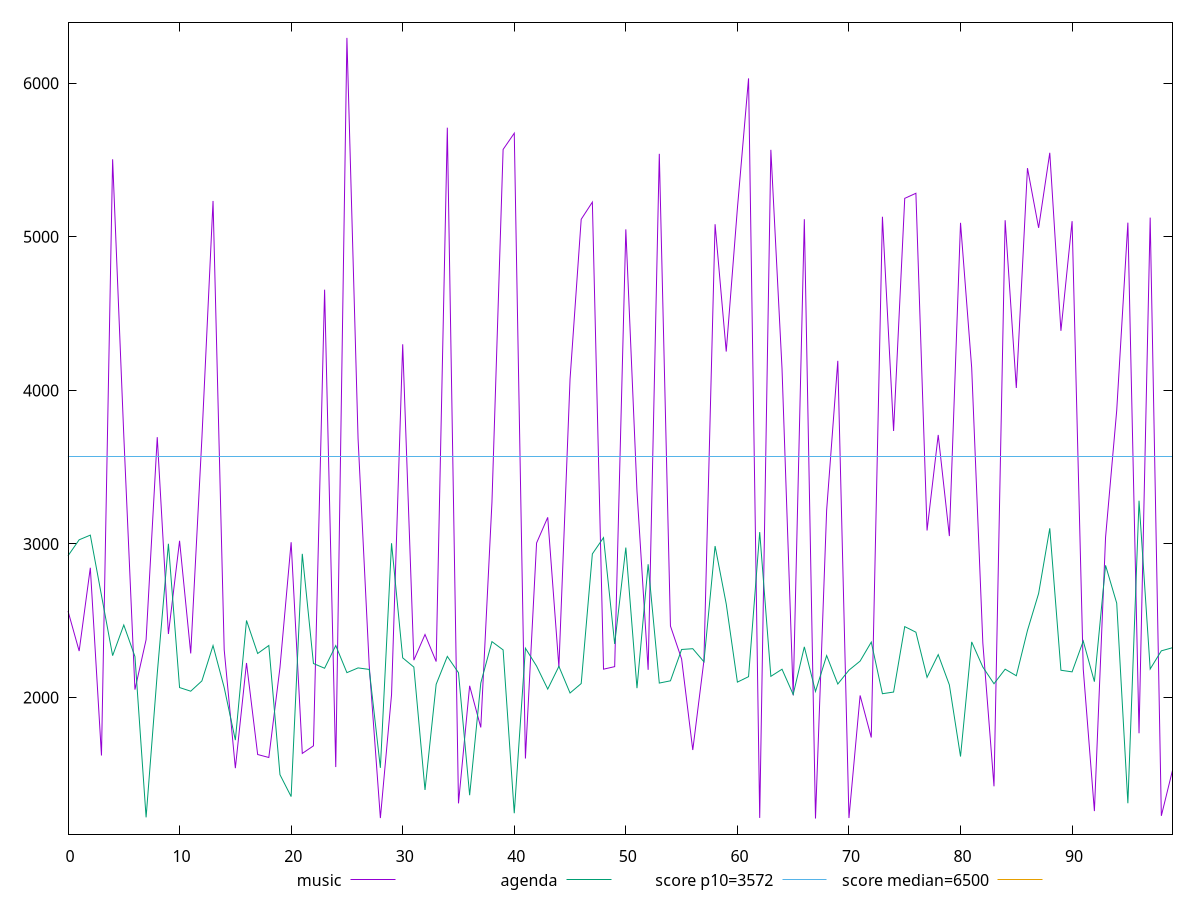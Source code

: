 reset

$music <<EOF
0 2562.75
1 2302.262
2 2844.768
3 1621.9590000000003
4 5505.318
5 3706.4034999999994
6 2051.227
7 2376.1209999999996
8 3695.42
9 2413.451
10 3020.312999999999
11 2286.666
12 3687.364
13 5233.776000000002
14 2311.14
15 1539.504
16 2224.547
17 1628.4410000000003
18 1609.08
19 2195.3720000000003
20 3010.9178
21 1635.4668
22 1684.9872
23 4655.723
24 1546.7574
25 6295.750999999998
26 3684.843
27 2207.234
28 1214.5584000000003
29 2018.0774000000004
30 4300.3559000000005
31 2242.926
32 2410.0820000000003
33 2233.85
34 5711.189
35 1310.1645
36 2075.9769
37 1804.8390000000002
38 3271.1150000000007
39 5569.252
40 5674.996999999999
41 1602.4865
42 3006.0937999999996
43 3173.124
44 2198.4439999999995
45 4073.3911999999996
46 5114.395
47 5226.2589
48 2184.2059999999997
49 2200.7672
50 5048.8949999999995
51 3343.124
52 2180.0699999999997
53 5540.800999999999
54 2465.3585999999996
55 2250.394
56 1657.663
57 2239.69
58 5082.3189999999995
59 4252.8369999999995
60 5185.093999999999
61 6032.14
62 1215.3690000000001
63 5566.683400000001
64 4141.8739
65 2014.582
66 5114.793
67 1211.568
68 3219.7119999999995
69 4192.427
70 1214.5977
71 2013.2290000000003
72 1739.272
73 5131.043999999999
74 3735.519
75 5250.917999999999
76 5283.811800000001
77 3087.434
78 3709.7499999999995
79 3051.191
80 5091.500999999999
81 4147.506
82 2354.716
83 1421.3580000000002
84 5108.393
85 4015.5190000000007
86 5447.657
87 5058.5967
88 5547.417
89 4387.958
90 5102.175000000001
91 2184.839
92 1260.016
93 3042.835
94 3868.7419999999997
95 5092.481
96 1766.8250000000003
97 5125.2146999999995
98 1229.1239999999998
99 1525.556
EOF

$agenda <<EOF
0 2922.6279999999997
1 3026.952
2 3057.3540000000003
3 2664.7999999999997
4 2272.348
5 2471.9179999999997
6 2266.4120000000003
7 1219.176
8 2155.946
9 3001.148
10 2064.5550000000003
11 2040.8319999999999
12 2107.724
13 2337.95
14 2064.4139999999998
15 1722.232
16 2501.526
17 2286.388
18 2338.5260000000003
19 1496.915
20 1354.3650000000002
21 2935.495
22 2220.954
23 2190.326
24 2338.1400000000003
25 2161.6139999999996
26 2192.5260000000003
27 2182.614
28 1541.4930000000002
29 3004.498
30 2258.006
31 2197.806
32 1397.466
33 2085.7808999999997
34 2267.419
35 2161.1479999999997
36 1363.2269999999999
37 2094.0190000000002
38 2363.706
39 2309.8368
40 1246.12
41 2320.778
42 2204.294
43 2054.6130000000003
44 2202.575
45 2029.09
46 2090.61
47 2934.9850000000006
48 3041.0950000000003
49 2348.5719999999997
50 2976.1759999999995
51 2060.7906000000003
52 2867.6190000000006
53 2093.7843000000003
54 2108.4389
55 2312.5640000000003
56 2317.6390000000006
57 2232.382
58 2986.196
59 2608.766
60 2099.941
61 2135.4240000000004
62 3077.1669999999995
63 2137.525
64 2183.862
65 2019.6940000000002
66 2329.638
67 2039.0700000000002
68 2272.822
69 2087.543
70 2177.806
71 2236.904
72 2360.5866
73 2024.4520000000002
74 2035.3000000000002
75 2461.407
76 2425.051
77 2131.114
78 2279.0820000000003
79 2081.8887999999997
80 1615.385
81 2361.8720000000003
82 2197.992
83 2089.4790000000003
84 2184.048
85 2141.411
86 2436.256
87 2677.38
88 3101.738000000001
89 2177.207
90 2166.742
91 2367.618
92 2102.975
93 2860.4180000000006
94 2614.14
95 1311.1770000000001
96 3281.76
97 2185.258
98 2303.708
99 2324.082
EOF

set key outside below
set xrange [0:99]
set yrange [1109.88434:6397.434659999998]
set trange [1109.88434:6397.434659999998]
set terminal svg size 640, 520 enhanced background rgb 'white'
set output "report/report_00029_2021-02-24T13-36-40.390Z/first-cpu-idle/comparison/line/0_vs_1.svg"

plot $music title "music" with line, \
     $agenda title "agenda" with line, \
     3572 title "score p10=3572", \
     6500 title "score median=6500"

reset

